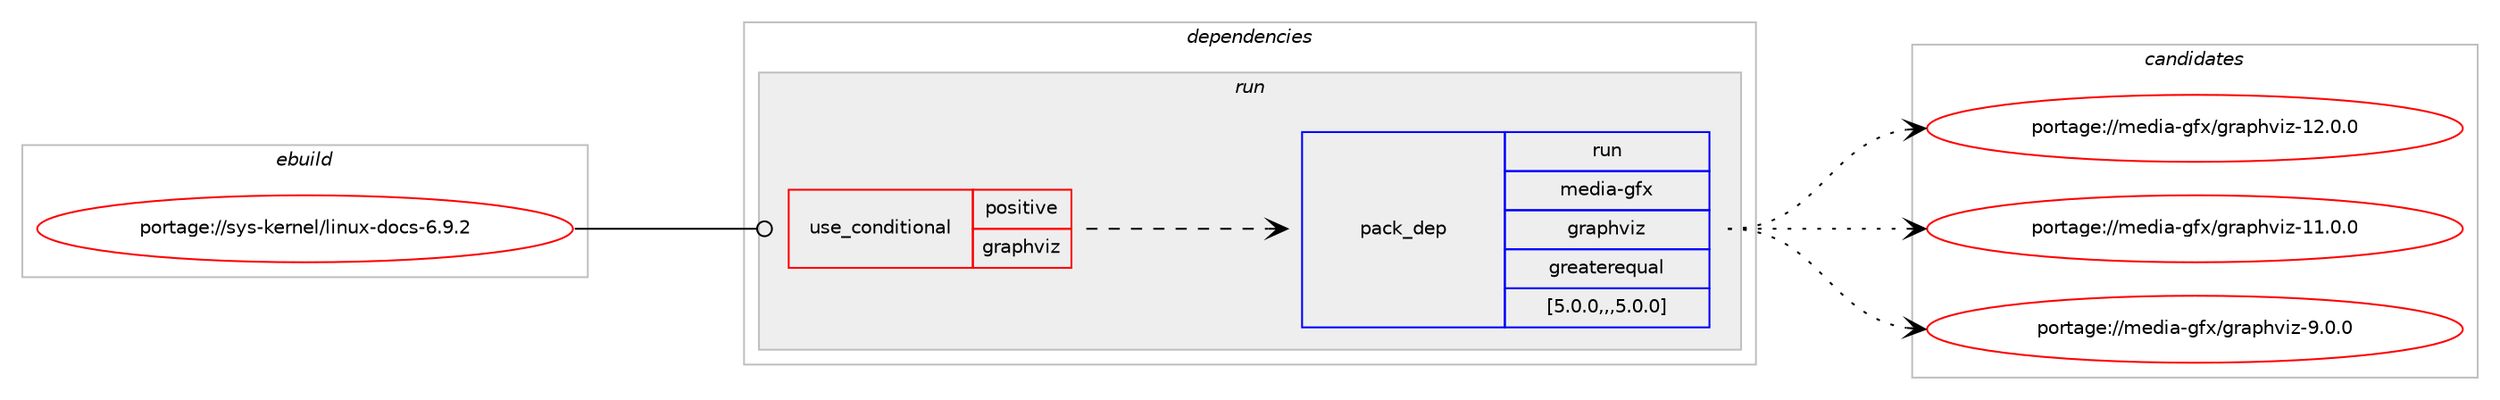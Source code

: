 digraph prolog {

# *************
# Graph options
# *************

newrank=true;
concentrate=true;
compound=true;
graph [rankdir=LR,fontname=Helvetica,fontsize=10,ranksep=1.5];#, ranksep=2.5, nodesep=0.2];
edge  [arrowhead=vee];
node  [fontname=Helvetica,fontsize=10];

# **********
# The ebuild
# **********

subgraph cluster_leftcol {
color=gray;
label=<<i>ebuild</i>>;
id [label="portage://sys-kernel/linux-docs-6.9.2", color=red, width=4, href="../sys-kernel/linux-docs-6.9.2.svg"];
}

# ****************
# The dependencies
# ****************

subgraph cluster_midcol {
color=gray;
label=<<i>dependencies</i>>;
subgraph cluster_compile {
fillcolor="#eeeeee";
style=filled;
label=<<i>compile</i>>;
}
subgraph cluster_compileandrun {
fillcolor="#eeeeee";
style=filled;
label=<<i>compile and run</i>>;
}
subgraph cluster_run {
fillcolor="#eeeeee";
style=filled;
label=<<i>run</i>>;
subgraph cond10372 {
dependency28355 [label=<<TABLE BORDER="0" CELLBORDER="1" CELLSPACING="0" CELLPADDING="4"><TR><TD ROWSPAN="3" CELLPADDING="10">use_conditional</TD></TR><TR><TD>positive</TD></TR><TR><TD>graphviz</TD></TR></TABLE>>, shape=none, color=red];
subgraph pack17890 {
dependency28356 [label=<<TABLE BORDER="0" CELLBORDER="1" CELLSPACING="0" CELLPADDING="4" WIDTH="220"><TR><TD ROWSPAN="6" CELLPADDING="30">pack_dep</TD></TR><TR><TD WIDTH="110">run</TD></TR><TR><TD>media-gfx</TD></TR><TR><TD>graphviz</TD></TR><TR><TD>greaterequal</TD></TR><TR><TD>[5.0.0,,,5.0.0]</TD></TR></TABLE>>, shape=none, color=blue];
}
dependency28355:e -> dependency28356:w [weight=20,style="dashed",arrowhead="vee"];
}
id:e -> dependency28355:w [weight=20,style="solid",arrowhead="odot"];
}
}

# **************
# The candidates
# **************

subgraph cluster_choices {
rank=same;
color=gray;
label=<<i>candidates</i>>;

subgraph choice17890 {
color=black;
nodesep=1;
choice1091011001059745103102120471031149711210411810512245495046484648 [label="portage://media-gfx/graphviz-12.0.0", color=red, width=4,href="../media-gfx/graphviz-12.0.0.svg"];
choice1091011001059745103102120471031149711210411810512245494946484648 [label="portage://media-gfx/graphviz-11.0.0", color=red, width=4,href="../media-gfx/graphviz-11.0.0.svg"];
choice10910110010597451031021204710311497112104118105122455746484648 [label="portage://media-gfx/graphviz-9.0.0", color=red, width=4,href="../media-gfx/graphviz-9.0.0.svg"];
dependency28356:e -> choice1091011001059745103102120471031149711210411810512245495046484648:w [style=dotted,weight="100"];
dependency28356:e -> choice1091011001059745103102120471031149711210411810512245494946484648:w [style=dotted,weight="100"];
dependency28356:e -> choice10910110010597451031021204710311497112104118105122455746484648:w [style=dotted,weight="100"];
}
}

}
